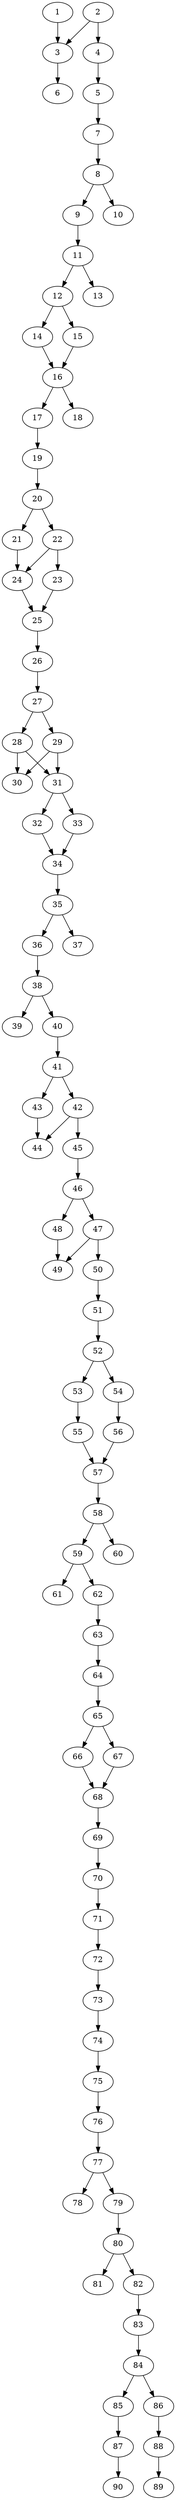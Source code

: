 // DAG automatically generated by daggen at Wed Apr 12 12:22:57 2017
// ./daggen --dot -n 90 --jump=1 --fat=0.2 --regularity=0.2 --density=0.6 
digraph G {
  1 [size="97107720353", alpha="0.09"]
  1 -> 3 [size ="301989888"]
  2 [size="409109627685", alpha="0.10"]
  2 -> 3 [size ="838860800"]
  2 -> 4 [size ="838860800"]
  3 [size="8589934592", alpha="0.08"]
  3 -> 6 [size ="33554432"]
  4 [size="1073741824000", alpha="0.05"]
  4 -> 5 [size ="838860800"]
  5 [size="134217728000", alpha="0.11"]
  5 -> 7 [size ="209715200"]
  6 [size="8589934592", alpha="0.01"]
  7 [size="28991029248", alpha="0.04"]
  7 -> 8 [size ="75497472"]
  8 [size="126332010990", alpha="0.03"]
  8 -> 9 [size ="411041792"]
  8 -> 10 [size ="411041792"]
  9 [size="28991029248", alpha="0.01"]
  9 -> 11 [size ="75497472"]
  10 [size="4038880749", alpha="0.07"]
  11 [size="231928233984", alpha="0.10"]
  11 -> 12 [size ="301989888"]
  11 -> 13 [size ="301989888"]
  12 [size="68719476736", alpha="0.13"]
  12 -> 14 [size ="134217728"]
  12 -> 15 [size ="134217728"]
  13 [size="1701344652", alpha="0.04"]
  14 [size="190088293204", alpha="0.02"]
  14 -> 16 [size ="838860800"]
  15 [size="27953017542", alpha="0.08"]
  15 -> 16 [size ="679477248"]
  16 [size="10267686127", alpha="0.16"]
  16 -> 17 [size ="411041792"]
  16 -> 18 [size ="411041792"]
  17 [size="79744290863", alpha="0.12"]
  17 -> 19 [size ="209715200"]
  18 [size="265923013140", alpha="0.01"]
  19 [size="32239609108", alpha="0.02"]
  19 -> 20 [size ="679477248"]
  20 [size="8589934592", alpha="0.03"]
  20 -> 21 [size ="33554432"]
  20 -> 22 [size ="33554432"]
  21 [size="643045865436", alpha="0.12"]
  21 -> 24 [size ="411041792"]
  22 [size="995103680739", alpha="0.15"]
  22 -> 23 [size ="838860800"]
  22 -> 24 [size ="838860800"]
  23 [size="28195500756", alpha="0.18"]
  23 -> 25 [size ="134217728"]
  24 [size="68719476736", alpha="0.14"]
  24 -> 25 [size ="134217728"]
  25 [size="760158542049", alpha="0.07"]
  25 -> 26 [size ="679477248"]
  26 [size="8589934592", alpha="0.18"]
  26 -> 27 [size ="33554432"]
  27 [size="221382125016", alpha="0.19"]
  27 -> 28 [size ="838860800"]
  27 -> 29 [size ="838860800"]
  28 [size="10531109462", alpha="0.01"]
  28 -> 30 [size ="209715200"]
  28 -> 31 [size ="209715200"]
  29 [size="500324167720", alpha="0.13"]
  29 -> 30 [size ="536870912"]
  29 -> 31 [size ="536870912"]
  30 [size="28991029248", alpha="0.08"]
  31 [size="134217728000", alpha="0.13"]
  31 -> 32 [size ="209715200"]
  31 -> 33 [size ="209715200"]
  32 [size="1280283484", alpha="0.03"]
  32 -> 34 [size ="134217728"]
  33 [size="455844942414", alpha="0.15"]
  33 -> 34 [size ="411041792"]
  34 [size="41612580433", alpha="0.16"]
  34 -> 35 [size ="679477248"]
  35 [size="1073741824000", alpha="0.08"]
  35 -> 36 [size ="838860800"]
  35 -> 37 [size ="838860800"]
  36 [size="12112930388", alpha="0.03"]
  36 -> 38 [size ="209715200"]
  37 [size="134217728000", alpha="0.11"]
  38 [size="4129694856", alpha="0.15"]
  38 -> 39 [size ="209715200"]
  38 -> 40 [size ="209715200"]
  39 [size="14148875870", alpha="0.02"]
  40 [size="68719476736", alpha="0.18"]
  40 -> 41 [size ="134217728"]
  41 [size="134217728000", alpha="0.06"]
  41 -> 42 [size ="209715200"]
  41 -> 43 [size ="209715200"]
  42 [size="549755813888", alpha="0.13"]
  42 -> 44 [size ="536870912"]
  42 -> 45 [size ="536870912"]
  43 [size="1073741824000", alpha="0.08"]
  43 -> 44 [size ="838860800"]
  44 [size="19538598636", alpha="0.03"]
  45 [size="286816954580", alpha="0.00"]
  45 -> 46 [size ="411041792"]
  46 [size="317576112742", alpha="0.07"]
  46 -> 47 [size ="301989888"]
  46 -> 48 [size ="301989888"]
  47 [size="782757789696", alpha="0.02"]
  47 -> 49 [size ="679477248"]
  47 -> 50 [size ="679477248"]
  48 [size="33413391113", alpha="0.09"]
  48 -> 49 [size ="33554432"]
  49 [size="134217728000", alpha="0.02"]
  50 [size="1073741824000", alpha="0.18"]
  50 -> 51 [size ="838860800"]
  51 [size="29232476004", alpha="0.09"]
  51 -> 52 [size ="536870912"]
  52 [size="295618733418", alpha="0.19"]
  52 -> 53 [size ="209715200"]
  52 -> 54 [size ="209715200"]
  53 [size="38537111840", alpha="0.15"]
  53 -> 55 [size ="75497472"]
  54 [size="870899866100", alpha="0.14"]
  54 -> 56 [size ="679477248"]
  55 [size="877475189955", alpha="0.19"]
  55 -> 57 [size ="838860800"]
  56 [size="6807539922", alpha="0.13"]
  56 -> 57 [size ="134217728"]
  57 [size="134217728000", alpha="0.06"]
  57 -> 58 [size ="209715200"]
  58 [size="1073741824000", alpha="0.13"]
  58 -> 59 [size ="838860800"]
  58 -> 60 [size ="838860800"]
  59 [size="127396817628", alpha="0.13"]
  59 -> 61 [size ="134217728"]
  59 -> 62 [size ="134217728"]
  60 [size="225779730673", alpha="0.13"]
  61 [size="24901164777", alpha="0.15"]
  62 [size="5282621720", alpha="0.04"]
  62 -> 63 [size ="134217728"]
  63 [size="28991029248", alpha="0.07"]
  63 -> 64 [size ="75497472"]
  64 [size="886801252428", alpha="0.07"]
  64 -> 65 [size ="838860800"]
  65 [size="646091238988", alpha="0.13"]
  65 -> 66 [size ="536870912"]
  65 -> 67 [size ="536870912"]
  66 [size="4465477230", alpha="0.09"]
  66 -> 68 [size ="75497472"]
  67 [size="231928233984", alpha="0.18"]
  67 -> 68 [size ="301989888"]
  68 [size="1073741824000", alpha="0.17"]
  68 -> 69 [size ="838860800"]
  69 [size="28991029248", alpha="0.09"]
  69 -> 70 [size ="75497472"]
  70 [size="3629976699", alpha="0.14"]
  70 -> 71 [size ="411041792"]
  71 [size="28991029248", alpha="0.04"]
  71 -> 72 [size ="75497472"]
  72 [size="1785278930", alpha="0.01"]
  72 -> 73 [size ="209715200"]
  73 [size="280948490472", alpha="0.17"]
  73 -> 74 [size ="536870912"]
  74 [size="28991029248", alpha="0.12"]
  74 -> 75 [size ="75497472"]
  75 [size="104883794088", alpha="0.04"]
  75 -> 76 [size ="134217728"]
  76 [size="28991029248", alpha="0.06"]
  76 -> 77 [size ="75497472"]
  77 [size="3348758356", alpha="0.14"]
  77 -> 78 [size ="75497472"]
  77 -> 79 [size ="75497472"]
  78 [size="309574498513", alpha="0.18"]
  79 [size="28991029248", alpha="0.10"]
  79 -> 80 [size ="75497472"]
  80 [size="231928233984", alpha="0.03"]
  80 -> 81 [size ="301989888"]
  80 -> 82 [size ="301989888"]
  81 [size="14761844952", alpha="0.19"]
  82 [size="2012927014", alpha="0.09"]
  82 -> 83 [size ="75497472"]
  83 [size="6694618676", alpha="0.18"]
  83 -> 84 [size ="536870912"]
  84 [size="28991029248", alpha="0.06"]
  84 -> 85 [size ="75497472"]
  84 -> 86 [size ="75497472"]
  85 [size="323024197479", alpha="0.01"]
  85 -> 87 [size ="209715200"]
  86 [size="168317452004", alpha="0.10"]
  86 -> 88 [size ="209715200"]
  87 [size="1400990852084", alpha="0.07"]
  87 -> 90 [size ="838860800"]
  88 [size="446406554897", alpha="0.08"]
  88 -> 89 [size ="411041792"]
  89 [size="782757789696", alpha="0.01"]
  90 [size="39617452373", alpha="0.12"]
}
